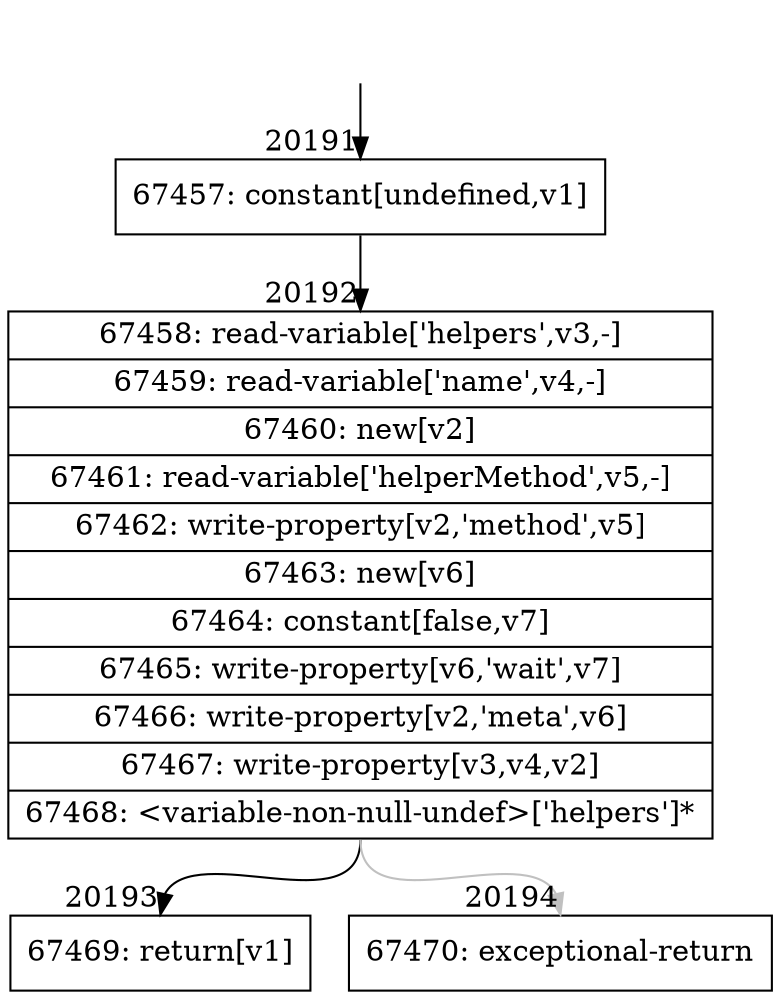 digraph {
rankdir="TD"
BB_entry1753[shape=none,label=""];
BB_entry1753 -> BB20191 [tailport=s, headport=n, headlabel="    20191"]
BB20191 [shape=record label="{67457: constant[undefined,v1]}" ] 
BB20191 -> BB20192 [tailport=s, headport=n, headlabel="      20192"]
BB20192 [shape=record label="{67458: read-variable['helpers',v3,-]|67459: read-variable['name',v4,-]|67460: new[v2]|67461: read-variable['helperMethod',v5,-]|67462: write-property[v2,'method',v5]|67463: new[v6]|67464: constant[false,v7]|67465: write-property[v6,'wait',v7]|67466: write-property[v2,'meta',v6]|67467: write-property[v3,v4,v2]|67468: \<variable-non-null-undef\>['helpers']*}" ] 
BB20192 -> BB20193 [tailport=s, headport=n, headlabel="      20193"]
BB20192 -> BB20194 [tailport=s, headport=n, color=gray, headlabel="      20194"]
BB20193 [shape=record label="{67469: return[v1]}" ] 
BB20194 [shape=record label="{67470: exceptional-return}" ] 
//#$~ 37792
}
